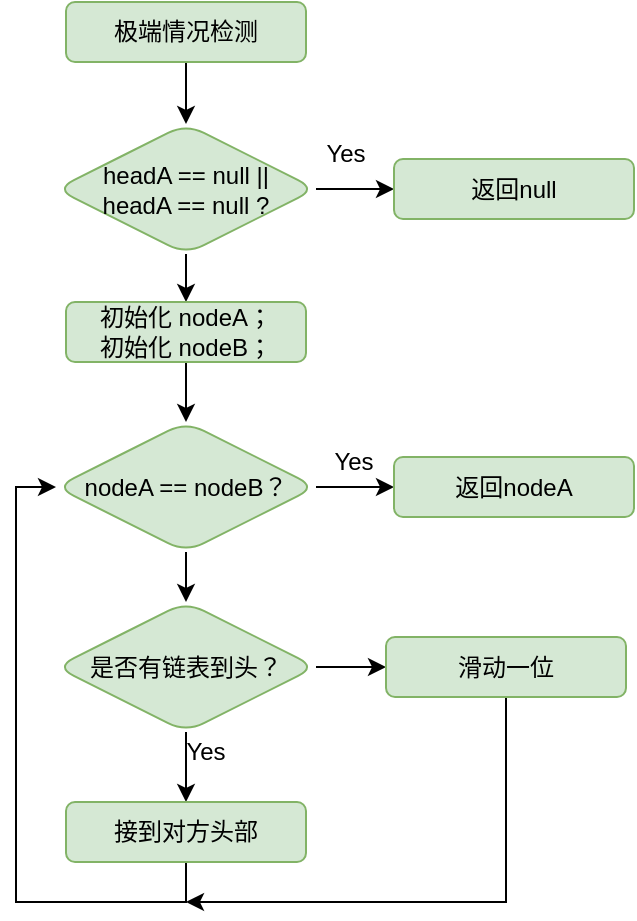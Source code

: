 <mxfile version="18.0.1" type="github" pages="2">
  <diagram id="R5pbdgy3raDnUyslzFBP" name="相交链表">
    <mxGraphModel dx="852" dy="335" grid="1" gridSize="10" guides="1" tooltips="1" connect="1" arrows="1" fold="1" page="1" pageScale="1" pageWidth="827" pageHeight="1169" math="0" shadow="0">
      <root>
        <mxCell id="0" />
        <mxCell id="1" parent="0" />
        <mxCell id="ExQFlnhaNVgse_SdGILA-5" value="" style="edgeStyle=orthogonalEdgeStyle;rounded=0;orthogonalLoop=1;jettySize=auto;html=1;" edge="1" parent="1" source="ExQFlnhaNVgse_SdGILA-1" target="ExQFlnhaNVgse_SdGILA-4">
          <mxGeometry relative="1" as="geometry" />
        </mxCell>
        <mxCell id="ExQFlnhaNVgse_SdGILA-1" value="极端情况检测" style="rounded=1;whiteSpace=wrap;html=1;fillColor=#d5e8d4;strokeColor=#82b366;" vertex="1" parent="1">
          <mxGeometry x="70" y="50" width="120" height="30" as="geometry" />
        </mxCell>
        <mxCell id="ExQFlnhaNVgse_SdGILA-7" value="" style="edgeStyle=orthogonalEdgeStyle;rounded=0;orthogonalLoop=1;jettySize=auto;html=1;" edge="1" parent="1" source="ExQFlnhaNVgse_SdGILA-4" target="ExQFlnhaNVgse_SdGILA-6">
          <mxGeometry relative="1" as="geometry" />
        </mxCell>
        <mxCell id="ExQFlnhaNVgse_SdGILA-11" value="" style="edgeStyle=orthogonalEdgeStyle;rounded=0;orthogonalLoop=1;jettySize=auto;html=1;entryX=0.5;entryY=0;entryDx=0;entryDy=0;" edge="1" parent="1" source="ExQFlnhaNVgse_SdGILA-4" target="ExQFlnhaNVgse_SdGILA-8">
          <mxGeometry relative="1" as="geometry" />
        </mxCell>
        <mxCell id="ExQFlnhaNVgse_SdGILA-4" value="&lt;span style=&quot;&quot;&gt;headA == null || &lt;br&gt;headA == null ?&lt;/span&gt;" style="rhombus;whiteSpace=wrap;html=1;fillColor=#d5e8d4;strokeColor=#82b366;rounded=1;" vertex="1" parent="1">
          <mxGeometry x="65" y="111" width="130" height="65" as="geometry" />
        </mxCell>
        <mxCell id="ExQFlnhaNVgse_SdGILA-6" value="返回null" style="rounded=1;whiteSpace=wrap;html=1;fillColor=#d5e8d4;strokeColor=#82b366;" vertex="1" parent="1">
          <mxGeometry x="234" y="128.5" width="120" height="30" as="geometry" />
        </mxCell>
        <mxCell id="ExQFlnhaNVgse_SdGILA-12" value="" style="edgeStyle=orthogonalEdgeStyle;rounded=0;orthogonalLoop=1;jettySize=auto;html=1;" edge="1" parent="1" source="ExQFlnhaNVgse_SdGILA-8" target="ExQFlnhaNVgse_SdGILA-9">
          <mxGeometry relative="1" as="geometry" />
        </mxCell>
        <mxCell id="ExQFlnhaNVgse_SdGILA-8" value="初始化 nodeA；&lt;br&gt;初始化 nodeB；" style="rounded=1;whiteSpace=wrap;html=1;fillColor=#d5e8d4;strokeColor=#82b366;" vertex="1" parent="1">
          <mxGeometry x="70" y="200" width="120" height="30" as="geometry" />
        </mxCell>
        <mxCell id="ExQFlnhaNVgse_SdGILA-14" value="" style="edgeStyle=orthogonalEdgeStyle;rounded=0;orthogonalLoop=1;jettySize=auto;html=1;" edge="1" parent="1" source="ExQFlnhaNVgse_SdGILA-9" target="ExQFlnhaNVgse_SdGILA-13">
          <mxGeometry relative="1" as="geometry" />
        </mxCell>
        <mxCell id="ExQFlnhaNVgse_SdGILA-18" value="" style="edgeStyle=orthogonalEdgeStyle;rounded=0;orthogonalLoop=1;jettySize=auto;html=1;" edge="1" parent="1" source="ExQFlnhaNVgse_SdGILA-9" target="ExQFlnhaNVgse_SdGILA-16">
          <mxGeometry relative="1" as="geometry" />
        </mxCell>
        <mxCell id="ExQFlnhaNVgse_SdGILA-9" value="nodeA == nodeB？" style="rhombus;whiteSpace=wrap;html=1;fillColor=#d5e8d4;strokeColor=#82b366;rounded=1;" vertex="1" parent="1">
          <mxGeometry x="65" y="260" width="130" height="65" as="geometry" />
        </mxCell>
        <mxCell id="ExQFlnhaNVgse_SdGILA-13" value="返回nodeA" style="rounded=1;whiteSpace=wrap;html=1;fillColor=#d5e8d4;strokeColor=#82b366;" vertex="1" parent="1">
          <mxGeometry x="234" y="277.5" width="120" height="30" as="geometry" />
        </mxCell>
        <mxCell id="ExQFlnhaNVgse_SdGILA-19" value="" style="edgeStyle=orthogonalEdgeStyle;rounded=0;orthogonalLoop=1;jettySize=auto;html=1;" edge="1" parent="1" source="ExQFlnhaNVgse_SdGILA-16" target="ExQFlnhaNVgse_SdGILA-17">
          <mxGeometry relative="1" as="geometry" />
        </mxCell>
        <mxCell id="ExQFlnhaNVgse_SdGILA-24" value="" style="edgeStyle=orthogonalEdgeStyle;rounded=0;orthogonalLoop=1;jettySize=auto;html=1;" edge="1" parent="1" source="ExQFlnhaNVgse_SdGILA-16" target="ExQFlnhaNVgse_SdGILA-23">
          <mxGeometry relative="1" as="geometry" />
        </mxCell>
        <mxCell id="ExQFlnhaNVgse_SdGILA-16" value="是否有链表到头？" style="rhombus;whiteSpace=wrap;html=1;fillColor=#d5e8d4;strokeColor=#82b366;rounded=1;" vertex="1" parent="1">
          <mxGeometry x="65" y="350" width="130" height="65" as="geometry" />
        </mxCell>
        <mxCell id="ExQFlnhaNVgse_SdGILA-20" style="edgeStyle=orthogonalEdgeStyle;rounded=0;orthogonalLoop=1;jettySize=auto;html=1;exitX=0.5;exitY=1;exitDx=0;exitDy=0;entryX=0;entryY=0.5;entryDx=0;entryDy=0;" edge="1" parent="1" source="ExQFlnhaNVgse_SdGILA-17" target="ExQFlnhaNVgse_SdGILA-9">
          <mxGeometry relative="1" as="geometry" />
        </mxCell>
        <mxCell id="ExQFlnhaNVgse_SdGILA-17" value="接到对方头部" style="rounded=1;whiteSpace=wrap;html=1;fillColor=#d5e8d4;strokeColor=#82b366;" vertex="1" parent="1">
          <mxGeometry x="70" y="450" width="120" height="30" as="geometry" />
        </mxCell>
        <mxCell id="ExQFlnhaNVgse_SdGILA-21" value="Yes" style="text;html=1;strokeColor=none;fillColor=none;align=center;verticalAlign=middle;whiteSpace=wrap;rounded=0;" vertex="1" parent="1">
          <mxGeometry x="190" y="116" width="40" height="19" as="geometry" />
        </mxCell>
        <mxCell id="ExQFlnhaNVgse_SdGILA-22" value="Yes" style="text;html=1;strokeColor=none;fillColor=none;align=center;verticalAlign=middle;whiteSpace=wrap;rounded=0;" vertex="1" parent="1">
          <mxGeometry x="194" y="270" width="40" height="19" as="geometry" />
        </mxCell>
        <mxCell id="ExQFlnhaNVgse_SdGILA-25" style="edgeStyle=orthogonalEdgeStyle;rounded=0;orthogonalLoop=1;jettySize=auto;html=1;exitX=0.5;exitY=1;exitDx=0;exitDy=0;" edge="1" parent="1" source="ExQFlnhaNVgse_SdGILA-23">
          <mxGeometry relative="1" as="geometry">
            <mxPoint x="130" y="500.0" as="targetPoint" />
            <Array as="points">
              <mxPoint x="290" y="500" />
            </Array>
          </mxGeometry>
        </mxCell>
        <mxCell id="ExQFlnhaNVgse_SdGILA-23" value="滑动一位" style="rounded=1;whiteSpace=wrap;html=1;fillColor=#d5e8d4;strokeColor=#82b366;" vertex="1" parent="1">
          <mxGeometry x="230" y="367.5" width="120" height="30" as="geometry" />
        </mxCell>
        <mxCell id="ExQFlnhaNVgse_SdGILA-26" value="Yes" style="text;html=1;strokeColor=none;fillColor=none;align=center;verticalAlign=middle;whiteSpace=wrap;rounded=0;" vertex="1" parent="1">
          <mxGeometry x="120" y="415" width="40" height="19" as="geometry" />
        </mxCell>
      </root>
    </mxGraphModel>
  </diagram>
  <diagram id="u73mp-E6W1epIo33JQKI" name="岛屿数量">
    <mxGraphModel dx="1202" dy="407" grid="1" gridSize="10" guides="1" tooltips="1" connect="1" arrows="1" fold="1" page="1" pageScale="1" pageWidth="827" pageHeight="1169" math="0" shadow="0">
      <root>
        <mxCell id="0" />
        <mxCell id="1" parent="0" />
        <mxCell id="qsvpix-lg48jj5NSU1BT-9" value="" style="edgeStyle=orthogonalEdgeStyle;rounded=0;orthogonalLoop=1;jettySize=auto;html=1;entryX=0.5;entryY=0;entryDx=0;entryDy=0;" edge="1" parent="1" source="qsvpix-lg48jj5NSU1BT-1" target="qsvpix-lg48jj5NSU1BT-2">
          <mxGeometry relative="1" as="geometry" />
        </mxCell>
        <mxCell id="qsvpix-lg48jj5NSU1BT-1" value="初始化 res&lt;br&gt;网格长与宽&lt;br&gt;访问标记网格" style="rounded=1;whiteSpace=wrap;html=1;fillColor=#d5e8d4;strokeColor=#82b366;" vertex="1" parent="1">
          <mxGeometry x="80" y="70" width="120" height="50" as="geometry" />
        </mxCell>
        <mxCell id="qsvpix-lg48jj5NSU1BT-12" value="" style="edgeStyle=orthogonalEdgeStyle;rounded=0;orthogonalLoop=1;jettySize=auto;html=1;entryX=0.5;entryY=0;entryDx=0;entryDy=0;" edge="1" parent="1" source="qsvpix-lg48jj5NSU1BT-2" target="qsvpix-lg48jj5NSU1BT-3">
          <mxGeometry relative="1" as="geometry" />
        </mxCell>
        <mxCell id="qsvpix-lg48jj5NSU1BT-2" value="极端情况检测&lt;br&gt;网格行数与列数" style="rounded=1;whiteSpace=wrap;html=1;fillColor=#d5e8d4;strokeColor=#82b366;" vertex="1" parent="1">
          <mxGeometry x="80" y="150" width="120" height="50" as="geometry" />
        </mxCell>
        <mxCell id="qsvpix-lg48jj5NSU1BT-51" value="" style="edgeStyle=orthogonalEdgeStyle;rounded=0;orthogonalLoop=1;jettySize=auto;html=1;fontSize=15;" edge="1" parent="1" source="qsvpix-lg48jj5NSU1BT-3" target="qsvpix-lg48jj5NSU1BT-50">
          <mxGeometry relative="1" as="geometry" />
        </mxCell>
        <mxCell id="qsvpix-lg48jj5NSU1BT-3" value="遍历网格元素" style="rounded=1;whiteSpace=wrap;html=1;fillColor=#d5e8d4;strokeColor=#82b366;" vertex="1" parent="1">
          <mxGeometry x="80" y="230" width="120" height="50" as="geometry" />
        </mxCell>
        <mxCell id="qsvpix-lg48jj5NSU1BT-13" value="" style="edgeStyle=orthogonalEdgeStyle;rounded=0;orthogonalLoop=1;jettySize=auto;html=1;entryX=0.5;entryY=0;entryDx=0;entryDy=0;" edge="1" parent="1" source="qsvpix-lg48jj5NSU1BT-4" target="qsvpix-lg48jj5NSU1BT-6">
          <mxGeometry relative="1" as="geometry" />
        </mxCell>
        <mxCell id="qsvpix-lg48jj5NSU1BT-16" style="edgeStyle=orthogonalEdgeStyle;rounded=0;orthogonalLoop=1;jettySize=auto;html=1;exitX=1;exitY=0.5;exitDx=0;exitDy=0;entryX=1;entryY=0.5;entryDx=0;entryDy=0;" edge="1" parent="1" source="qsvpix-lg48jj5NSU1BT-4" target="qsvpix-lg48jj5NSU1BT-3">
          <mxGeometry relative="1" as="geometry" />
        </mxCell>
        <mxCell id="qsvpix-lg48jj5NSU1BT-4" value="网格元素 == 1 &amp;amp;&amp;amp;&lt;br&gt;该网格未被访问过" style="rhombus;whiteSpace=wrap;html=1;fillColor=#d5e8d4;strokeColor=#82b366;rounded=1;" vertex="1" parent="1">
          <mxGeometry x="40" y="425" width="200" height="80" as="geometry" />
        </mxCell>
        <mxCell id="qsvpix-lg48jj5NSU1BT-14" value="" style="edgeStyle=orthogonalEdgeStyle;rounded=0;orthogonalLoop=1;jettySize=auto;html=1;" edge="1" parent="1" source="qsvpix-lg48jj5NSU1BT-6" target="qsvpix-lg48jj5NSU1BT-7">
          <mxGeometry relative="1" as="geometry" />
        </mxCell>
        <mxCell id="qsvpix-lg48jj5NSU1BT-6" value="由该网格开始搜索" style="rounded=1;whiteSpace=wrap;html=1;fillColor=#d5e8d4;strokeColor=#82b366;" vertex="1" parent="1">
          <mxGeometry x="80" y="537" width="120" height="50" as="geometry" />
        </mxCell>
        <mxCell id="qsvpix-lg48jj5NSU1BT-49" style="edgeStyle=orthogonalEdgeStyle;rounded=0;orthogonalLoop=1;jettySize=auto;html=1;exitX=0;exitY=0.5;exitDx=0;exitDy=0;entryX=0;entryY=0.5;entryDx=0;entryDy=0;fontSize=15;" edge="1" parent="1" source="qsvpix-lg48jj5NSU1BT-7" target="qsvpix-lg48jj5NSU1BT-3">
          <mxGeometry relative="1" as="geometry">
            <Array as="points">
              <mxPoint x="30" y="642" />
              <mxPoint x="30" y="255" />
            </Array>
          </mxGeometry>
        </mxCell>
        <mxCell id="qsvpix-lg48jj5NSU1BT-7" value="res++" style="rounded=1;whiteSpace=wrap;html=1;fillColor=#d5e8d4;strokeColor=#82b366;" vertex="1" parent="1">
          <mxGeometry x="80" y="617" width="120" height="50" as="geometry" />
        </mxCell>
        <mxCell id="qsvpix-lg48jj5NSU1BT-8" value="返回res" style="rounded=1;whiteSpace=wrap;html=1;fillColor=#d5e8d4;strokeColor=#82b366;" vertex="1" parent="1">
          <mxGeometry x="310" y="325" width="120" height="50" as="geometry" />
        </mxCell>
        <mxCell id="qsvpix-lg48jj5NSU1BT-30" value="" style="edgeStyle=orthogonalEdgeStyle;rounded=0;orthogonalLoop=1;jettySize=auto;html=1;fontSize=15;" edge="1" parent="1" source="qsvpix-lg48jj5NSU1BT-17" target="qsvpix-lg48jj5NSU1BT-22">
          <mxGeometry relative="1" as="geometry" />
        </mxCell>
        <mxCell id="qsvpix-lg48jj5NSU1BT-17" value="由该网格开始搜索" style="rounded=1;whiteSpace=wrap;html=1;fillColor=#d5e8d4;strokeColor=#82b366;" vertex="1" parent="1">
          <mxGeometry x="532" y="70" width="120" height="50" as="geometry" />
        </mxCell>
        <mxCell id="qsvpix-lg48jj5NSU1BT-19" value="&lt;b style=&quot;font-size: 24px; text-align: left;&quot;&gt;由某网格开始搜索&lt;/b&gt;" style="text;html=1;strokeColor=none;fillColor=none;align=center;verticalAlign=middle;whiteSpace=wrap;rounded=0;" vertex="1" parent="1">
          <mxGeometry x="975" y="71" width="206" height="30" as="geometry" />
        </mxCell>
        <mxCell id="qsvpix-lg48jj5NSU1BT-20" value="&lt;div style=&quot;text-align: left;&quot;&gt;&lt;span style=&quot;font-size: 24px;&quot;&gt;&lt;b&gt;输入参数：&lt;/b&gt;&lt;/span&gt;&lt;/div&gt;&lt;div style=&quot;text-align: left;&quot;&gt;&lt;font style=&quot;font-size: 15px;&quot;&gt;&lt;span style=&quot;white-space: pre;&quot;&gt;	&lt;/span&gt;网格矩阵，行数，列数，访问标记矩阵&lt;/font&gt;&lt;/div&gt;" style="text;html=1;strokeColor=none;fillColor=none;align=center;verticalAlign=middle;whiteSpace=wrap;rounded=0;" vertex="1" parent="1">
          <mxGeometry x="971" y="101" width="320" height="100" as="geometry" />
        </mxCell>
        <mxCell id="qsvpix-lg48jj5NSU1BT-21" value="&lt;div style=&quot;text-align: left;&quot;&gt;&lt;span style=&quot;font-size: 24px;&quot;&gt;&lt;b&gt;返回类型：&lt;/b&gt;&lt;/span&gt;&lt;/div&gt;&lt;div style=&quot;text-align: left;&quot;&gt;&lt;font style=&quot;font-size: 15px;&quot;&gt;&lt;span style=&quot;white-space: pre;&quot;&gt;	&lt;/span&gt;void&lt;/font&gt;&lt;/div&gt;" style="text;html=1;strokeColor=none;fillColor=none;align=center;verticalAlign=middle;whiteSpace=wrap;rounded=0;" vertex="1" parent="1">
          <mxGeometry x="970" y="180" width="151" height="100" as="geometry" />
        </mxCell>
        <mxCell id="qsvpix-lg48jj5NSU1BT-31" value="" style="edgeStyle=orthogonalEdgeStyle;rounded=0;orthogonalLoop=1;jettySize=auto;html=1;fontSize=15;" edge="1" parent="1" source="qsvpix-lg48jj5NSU1BT-22" target="qsvpix-lg48jj5NSU1BT-23">
          <mxGeometry relative="1" as="geometry" />
        </mxCell>
        <mxCell id="qsvpix-lg48jj5NSU1BT-43" value="" style="edgeStyle=orthogonalEdgeStyle;rounded=0;orthogonalLoop=1;jettySize=auto;html=1;fontSize=15;" edge="1" parent="1" source="qsvpix-lg48jj5NSU1BT-22" target="qsvpix-lg48jj5NSU1BT-34">
          <mxGeometry relative="1" as="geometry" />
        </mxCell>
        <mxCell id="qsvpix-lg48jj5NSU1BT-22" value="行列指针出界 || &lt;br&gt;当前元素是水" style="rhombus;whiteSpace=wrap;html=1;fillColor=#d5e8d4;strokeColor=#82b366;rounded=1;" vertex="1" parent="1">
          <mxGeometry x="492" y="150" width="200" height="80" as="geometry" />
        </mxCell>
        <mxCell id="qsvpix-lg48jj5NSU1BT-32" value="" style="edgeStyle=orthogonalEdgeStyle;rounded=0;orthogonalLoop=1;jettySize=auto;html=1;fontSize=15;" edge="1" parent="1" source="qsvpix-lg48jj5NSU1BT-23" target="qsvpix-lg48jj5NSU1BT-24">
          <mxGeometry relative="1" as="geometry" />
        </mxCell>
        <mxCell id="qsvpix-lg48jj5NSU1BT-42" value="" style="edgeStyle=orthogonalEdgeStyle;rounded=0;orthogonalLoop=1;jettySize=auto;html=1;fontSize=15;" edge="1" parent="1" source="qsvpix-lg48jj5NSU1BT-23" target="qsvpix-lg48jj5NSU1BT-35">
          <mxGeometry relative="1" as="geometry" />
        </mxCell>
        <mxCell id="qsvpix-lg48jj5NSU1BT-23" value="当前元素已被访问" style="rhombus;whiteSpace=wrap;html=1;fillColor=#d5e8d4;strokeColor=#82b366;rounded=1;" vertex="1" parent="1">
          <mxGeometry x="492" y="256" width="200" height="80" as="geometry" />
        </mxCell>
        <mxCell id="qsvpix-lg48jj5NSU1BT-33" value="" style="edgeStyle=orthogonalEdgeStyle;rounded=0;orthogonalLoop=1;jettySize=auto;html=1;fontSize=15;" edge="1" parent="1" source="qsvpix-lg48jj5NSU1BT-24" target="qsvpix-lg48jj5NSU1BT-25">
          <mxGeometry relative="1" as="geometry" />
        </mxCell>
        <mxCell id="qsvpix-lg48jj5NSU1BT-41" value="" style="edgeStyle=orthogonalEdgeStyle;rounded=0;orthogonalLoop=1;jettySize=auto;html=1;fontSize=15;" edge="1" parent="1" source="qsvpix-lg48jj5NSU1BT-24" target="qsvpix-lg48jj5NSU1BT-36">
          <mxGeometry relative="1" as="geometry" />
        </mxCell>
        <mxCell id="qsvpix-lg48jj5NSU1BT-24" value="当前元素未越界" style="rhombus;whiteSpace=wrap;html=1;fillColor=#d5e8d4;strokeColor=#82b366;rounded=1;" vertex="1" parent="1">
          <mxGeometry x="492" y="365" width="200" height="80" as="geometry" />
        </mxCell>
        <mxCell id="qsvpix-lg48jj5NSU1BT-37" style="edgeStyle=orthogonalEdgeStyle;rounded=0;orthogonalLoop=1;jettySize=auto;html=1;exitX=0;exitY=0.5;exitDx=0;exitDy=0;entryX=0.5;entryY=0;entryDx=0;entryDy=0;fontSize=15;" edge="1" parent="1" source="qsvpix-lg48jj5NSU1BT-25" target="qsvpix-lg48jj5NSU1BT-26">
          <mxGeometry relative="1" as="geometry" />
        </mxCell>
        <mxCell id="qsvpix-lg48jj5NSU1BT-38" style="edgeStyle=orthogonalEdgeStyle;rounded=0;orthogonalLoop=1;jettySize=auto;html=1;exitX=0.25;exitY=1;exitDx=0;exitDy=0;entryX=0.5;entryY=0;entryDx=0;entryDy=0;fontSize=15;" edge="1" parent="1" source="qsvpix-lg48jj5NSU1BT-25" target="qsvpix-lg48jj5NSU1BT-27">
          <mxGeometry relative="1" as="geometry" />
        </mxCell>
        <mxCell id="qsvpix-lg48jj5NSU1BT-39" style="edgeStyle=orthogonalEdgeStyle;rounded=0;orthogonalLoop=1;jettySize=auto;html=1;exitX=0.75;exitY=1;exitDx=0;exitDy=0;entryX=0.5;entryY=0;entryDx=0;entryDy=0;fontSize=15;" edge="1" parent="1" source="qsvpix-lg48jj5NSU1BT-25" target="qsvpix-lg48jj5NSU1BT-28">
          <mxGeometry relative="1" as="geometry" />
        </mxCell>
        <mxCell id="qsvpix-lg48jj5NSU1BT-40" style="edgeStyle=orthogonalEdgeStyle;rounded=0;orthogonalLoop=1;jettySize=auto;html=1;exitX=1;exitY=0.5;exitDx=0;exitDy=0;entryX=0.5;entryY=0;entryDx=0;entryDy=0;fontSize=15;" edge="1" parent="1" source="qsvpix-lg48jj5NSU1BT-25" target="qsvpix-lg48jj5NSU1BT-29">
          <mxGeometry relative="1" as="geometry" />
        </mxCell>
        <mxCell id="qsvpix-lg48jj5NSU1BT-25" value="修改访问标记" style="rounded=1;whiteSpace=wrap;html=1;fillColor=#d5e8d4;strokeColor=#82b366;" vertex="1" parent="1">
          <mxGeometry x="532" y="480" width="120" height="50" as="geometry" />
        </mxCell>
        <mxCell id="qsvpix-lg48jj5NSU1BT-44" style="edgeStyle=orthogonalEdgeStyle;rounded=0;orthogonalLoop=1;jettySize=auto;html=1;exitX=0.5;exitY=1;exitDx=0;exitDy=0;entryX=1;entryY=0.5;entryDx=0;entryDy=0;fontSize=15;" edge="1" parent="1" source="qsvpix-lg48jj5NSU1BT-26" target="qsvpix-lg48jj5NSU1BT-17">
          <mxGeometry relative="1" as="geometry">
            <Array as="points">
              <mxPoint x="350" y="660" />
              <mxPoint x="910" y="660" />
              <mxPoint x="910" y="95" />
            </Array>
          </mxGeometry>
        </mxCell>
        <mxCell id="qsvpix-lg48jj5NSU1BT-26" value="当前指针右移一位" style="rounded=1;whiteSpace=wrap;html=1;fillColor=#d5e8d4;strokeColor=#82b366;" vertex="1" parent="1">
          <mxGeometry x="290" y="590" width="120" height="50" as="geometry" />
        </mxCell>
        <mxCell id="qsvpix-lg48jj5NSU1BT-45" style="edgeStyle=orthogonalEdgeStyle;rounded=0;orthogonalLoop=1;jettySize=auto;html=1;exitX=0.5;exitY=1;exitDx=0;exitDy=0;fontSize=15;" edge="1" parent="1" source="qsvpix-lg48jj5NSU1BT-27">
          <mxGeometry relative="1" as="geometry">
            <mxPoint x="510.25" y="660" as="targetPoint" />
          </mxGeometry>
        </mxCell>
        <mxCell id="qsvpix-lg48jj5NSU1BT-27" value="当前指针左移一位" style="rounded=1;whiteSpace=wrap;html=1;fillColor=#d5e8d4;strokeColor=#82b366;" vertex="1" parent="1">
          <mxGeometry x="450" y="590" width="120" height="50" as="geometry" />
        </mxCell>
        <mxCell id="qsvpix-lg48jj5NSU1BT-46" style="edgeStyle=orthogonalEdgeStyle;rounded=0;orthogonalLoop=1;jettySize=auto;html=1;exitX=0.5;exitY=1;exitDx=0;exitDy=0;fontSize=15;" edge="1" parent="1" source="qsvpix-lg48jj5NSU1BT-28">
          <mxGeometry relative="1" as="geometry">
            <mxPoint x="672" y="660" as="targetPoint" />
          </mxGeometry>
        </mxCell>
        <mxCell id="qsvpix-lg48jj5NSU1BT-28" value="当前指针上移一位" style="rounded=1;whiteSpace=wrap;html=1;fillColor=#d5e8d4;strokeColor=#82b366;" vertex="1" parent="1">
          <mxGeometry x="612" y="590" width="120" height="50" as="geometry" />
        </mxCell>
        <mxCell id="qsvpix-lg48jj5NSU1BT-47" style="edgeStyle=orthogonalEdgeStyle;rounded=0;orthogonalLoop=1;jettySize=auto;html=1;exitX=0.5;exitY=1;exitDx=0;exitDy=0;fontSize=15;" edge="1" parent="1" source="qsvpix-lg48jj5NSU1BT-29">
          <mxGeometry relative="1" as="geometry">
            <mxPoint x="832.158" y="660" as="targetPoint" />
          </mxGeometry>
        </mxCell>
        <mxCell id="qsvpix-lg48jj5NSU1BT-29" value="当前指针下移一位" style="rounded=1;whiteSpace=wrap;html=1;fillColor=#d5e8d4;strokeColor=#82b366;" vertex="1" parent="1">
          <mxGeometry x="772" y="590" width="120" height="50" as="geometry" />
        </mxCell>
        <mxCell id="qsvpix-lg48jj5NSU1BT-34" value="返回null" style="rounded=1;whiteSpace=wrap;html=1;fillColor=#d5e8d4;strokeColor=#82b366;" vertex="1" parent="1">
          <mxGeometry x="732" y="165" width="120" height="50" as="geometry" />
        </mxCell>
        <mxCell id="qsvpix-lg48jj5NSU1BT-35" value="返回null" style="rounded=1;whiteSpace=wrap;html=1;fillColor=#d5e8d4;strokeColor=#82b366;" vertex="1" parent="1">
          <mxGeometry x="741" y="271" width="120" height="50" as="geometry" />
        </mxCell>
        <mxCell id="qsvpix-lg48jj5NSU1BT-36" value="返回null" style="rounded=1;whiteSpace=wrap;html=1;fillColor=#d5e8d4;strokeColor=#82b366;" vertex="1" parent="1">
          <mxGeometry x="742" y="380" width="120" height="50" as="geometry" />
        </mxCell>
        <mxCell id="qsvpix-lg48jj5NSU1BT-48" value="No" style="text;html=1;strokeColor=none;fillColor=none;align=center;verticalAlign=middle;whiteSpace=wrap;rounded=0;fontSize=15;" vertex="1" parent="1">
          <mxGeometry x="270" y="292" width="40" height="24" as="geometry" />
        </mxCell>
        <mxCell id="qsvpix-lg48jj5NSU1BT-52" value="" style="edgeStyle=orthogonalEdgeStyle;rounded=0;orthogonalLoop=1;jettySize=auto;html=1;fontSize=15;" edge="1" parent="1" source="qsvpix-lg48jj5NSU1BT-50" target="qsvpix-lg48jj5NSU1BT-4">
          <mxGeometry relative="1" as="geometry" />
        </mxCell>
        <mxCell id="qsvpix-lg48jj5NSU1BT-54" style="edgeStyle=orthogonalEdgeStyle;rounded=0;orthogonalLoop=1;jettySize=auto;html=1;exitX=1;exitY=0.5;exitDx=0;exitDy=0;entryX=0;entryY=0.5;entryDx=0;entryDy=0;fontSize=15;" edge="1" parent="1" source="qsvpix-lg48jj5NSU1BT-50" target="qsvpix-lg48jj5NSU1BT-8">
          <mxGeometry relative="1" as="geometry" />
        </mxCell>
        <mxCell id="qsvpix-lg48jj5NSU1BT-50" value="遍历是否结束" style="rhombus;whiteSpace=wrap;html=1;fillColor=#d5e8d4;strokeColor=#82b366;rounded=1;" vertex="1" parent="1">
          <mxGeometry x="40" y="310" width="200" height="80" as="geometry" />
        </mxCell>
        <mxCell id="qsvpix-lg48jj5NSU1BT-55" value="No" style="text;html=1;strokeColor=none;fillColor=none;align=center;verticalAlign=middle;whiteSpace=wrap;rounded=0;fontSize=15;" vertex="1" parent="1">
          <mxGeometry x="150" y="390" width="40" height="24" as="geometry" />
        </mxCell>
        <mxCell id="qsvpix-lg48jj5NSU1BT-56" value="No" style="text;html=1;strokeColor=none;fillColor=none;align=center;verticalAlign=middle;whiteSpace=wrap;rounded=0;fontSize=15;" vertex="1" parent="1">
          <mxGeometry x="600" y="230" width="40" height="24" as="geometry" />
        </mxCell>
        <mxCell id="qsvpix-lg48jj5NSU1BT-57" value="No" style="text;html=1;strokeColor=none;fillColor=none;align=center;verticalAlign=middle;whiteSpace=wrap;rounded=0;fontSize=15;" vertex="1" parent="1">
          <mxGeometry x="600" y="338" width="40" height="24" as="geometry" />
        </mxCell>
        <mxCell id="qsvpix-lg48jj5NSU1BT-58" value="No" style="text;html=1;strokeColor=none;fillColor=none;align=center;verticalAlign=middle;whiteSpace=wrap;rounded=0;fontSize=15;" vertex="1" parent="1">
          <mxGeometry x="692" y="364" width="40" height="24" as="geometry" />
        </mxCell>
      </root>
    </mxGraphModel>
  </diagram>
</mxfile>
